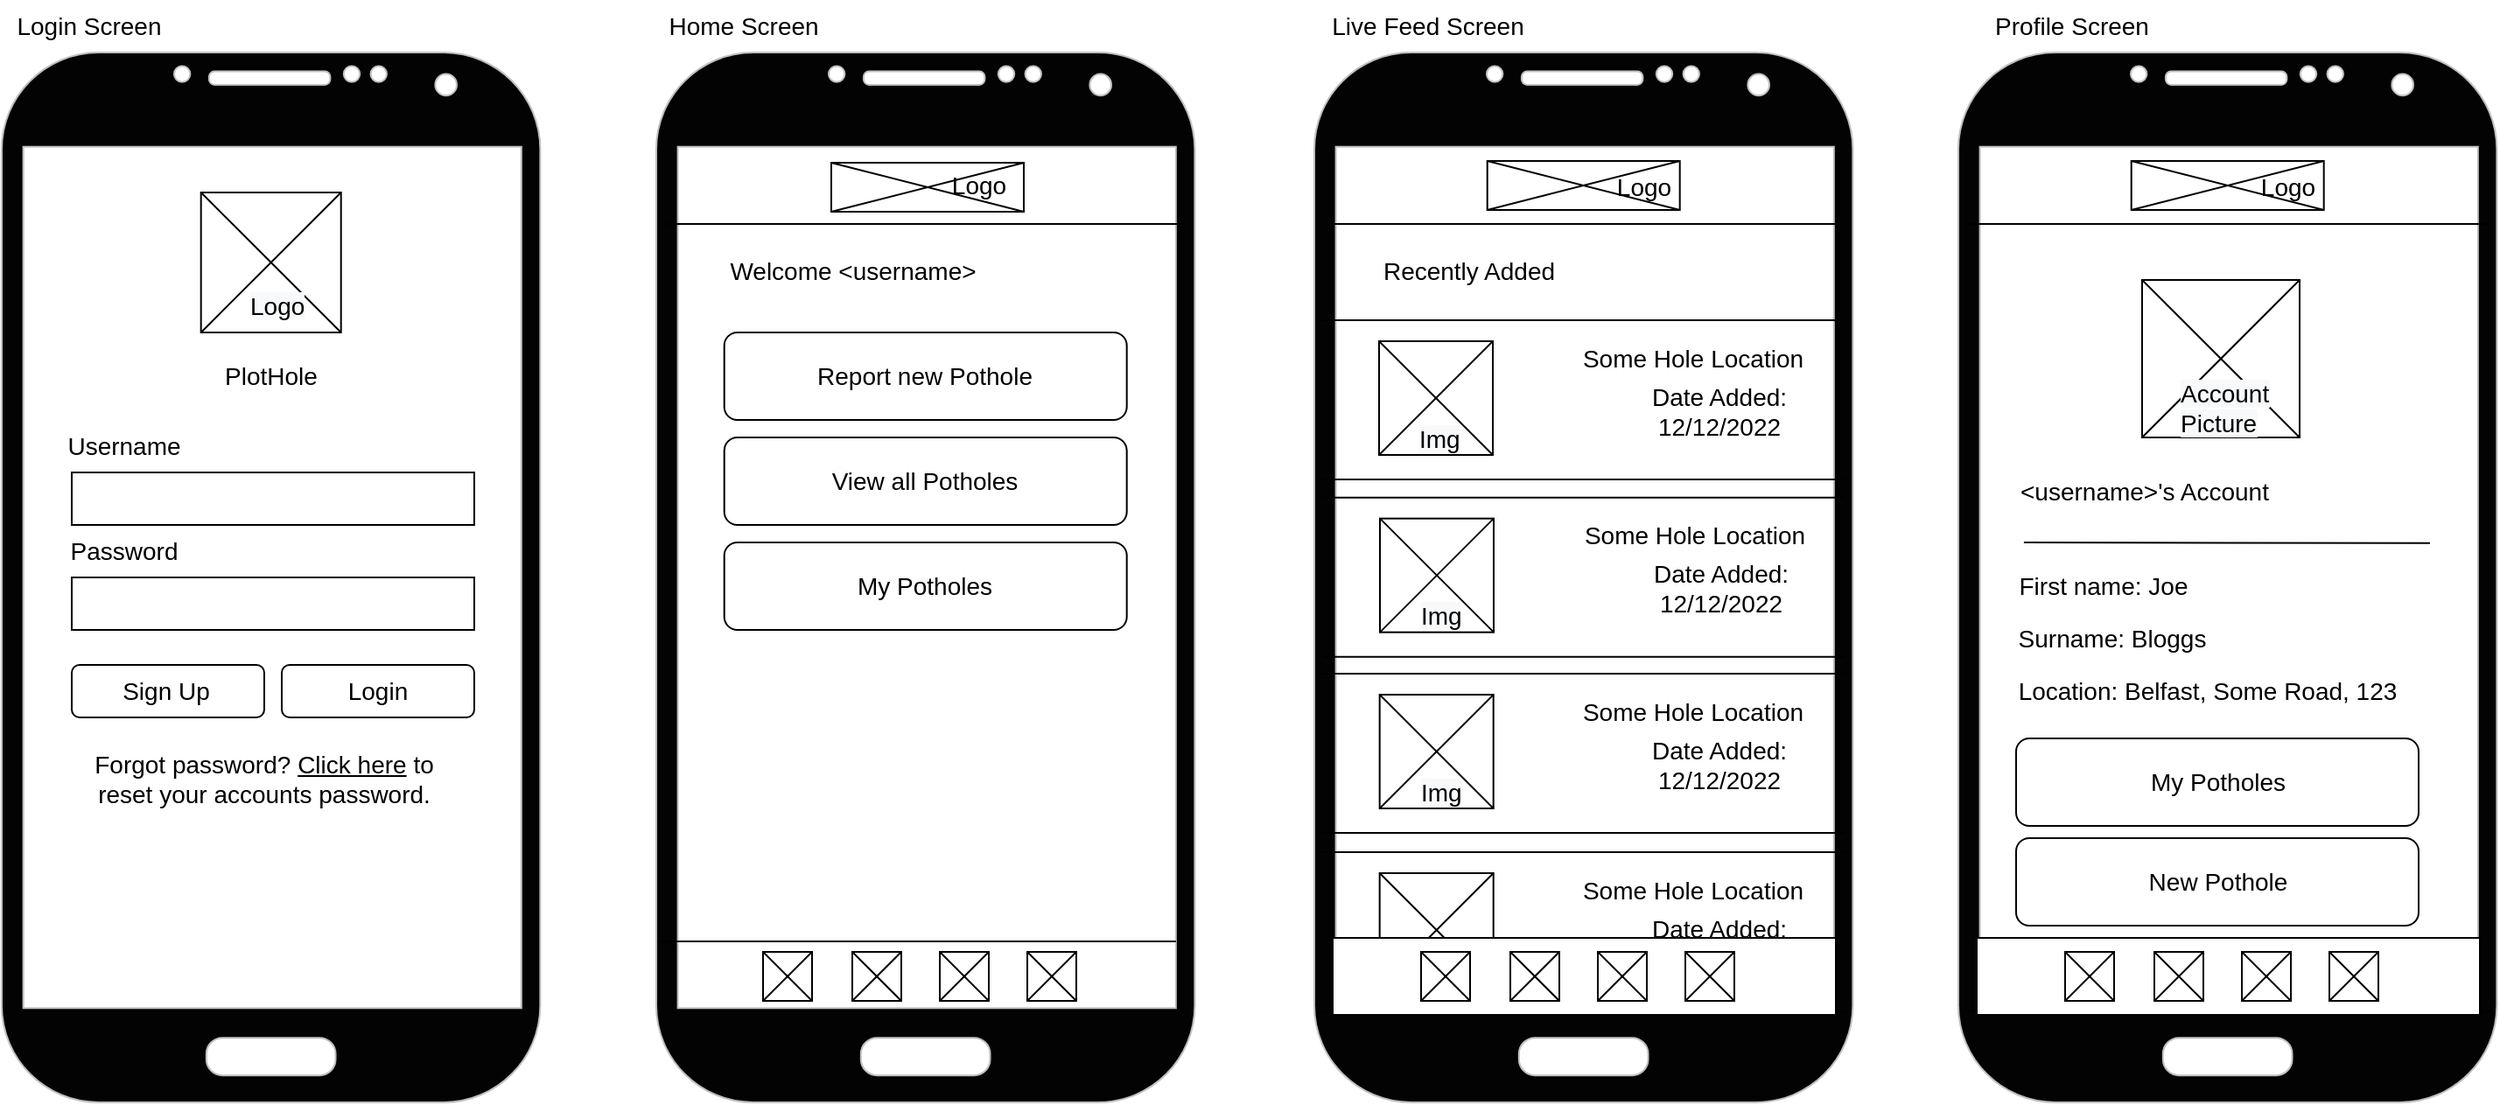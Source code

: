 <mxfile version="20.0.4" type="github">
  <diagram id="bjVdiDGDuuWrtINF5FNi" name="Page-1">
    <mxGraphModel dx="2852" dy="1538" grid="1" gridSize="10" guides="1" tooltips="1" connect="1" arrows="1" fold="1" page="1" pageScale="1" pageWidth="827" pageHeight="1169" math="0" shadow="0">
      <root>
        <mxCell id="0" />
        <mxCell id="1" parent="0" />
        <mxCell id="MJLlHMDSpS5lDLoSnXZj-175" value="" style="rounded=1;whiteSpace=wrap;html=1;fontSize=14;fillColor=#FFFFFF;shadow=0;" vertex="1" parent="1">
          <mxGeometry x="1191" y="432" width="230" height="50" as="geometry" />
        </mxCell>
        <mxCell id="MJLlHMDSpS5lDLoSnXZj-176" value="My Potholes" style="text;html=1;strokeColor=none;fillColor=none;align=center;verticalAlign=middle;whiteSpace=wrap;rounded=0;fontSize=14;shadow=0;" vertex="1" parent="1">
          <mxGeometry x="1232.5" y="442" width="147" height="30" as="geometry" />
        </mxCell>
        <mxCell id="MJLlHMDSpS5lDLoSnXZj-177" value="" style="rounded=1;whiteSpace=wrap;html=1;fontSize=14;fillColor=#FFFFFF;shadow=0;" vertex="1" parent="1">
          <mxGeometry x="1191" y="489" width="230" height="50" as="geometry" />
        </mxCell>
        <mxCell id="MJLlHMDSpS5lDLoSnXZj-178" value="New Pothole" style="text;html=1;strokeColor=none;fillColor=none;align=center;verticalAlign=middle;whiteSpace=wrap;rounded=0;fontSize=14;shadow=0;" vertex="1" parent="1">
          <mxGeometry x="1232.5" y="499" width="147" height="30" as="geometry" />
        </mxCell>
        <mxCell id="cyxGZDUB5pEwBZSpqyzi-4" value="" style="verticalLabelPosition=bottom;verticalAlign=top;html=1;shadow=0;dashed=0;strokeWidth=1;shape=mxgraph.android.phone2;strokeColor=#c0c0c0;flipV=0;fillColor=#030303;" parent="1" vertex="1">
          <mxGeometry x="40" y="40" width="307.69" height="600" as="geometry" />
        </mxCell>
        <mxCell id="cyxGZDUB5pEwBZSpqyzi-10" value="" style="group" parent="1" vertex="1" connectable="0">
          <mxGeometry x="153.85" y="120" width="86.15" height="80" as="geometry" />
        </mxCell>
        <mxCell id="cyxGZDUB5pEwBZSpqyzi-7" value="" style="rounded=0;whiteSpace=wrap;html=1;fillColor=#FFFFFF;" parent="cyxGZDUB5pEwBZSpqyzi-10" vertex="1">
          <mxGeometry x="8.527e-14" width="80" height="80" as="geometry" />
        </mxCell>
        <mxCell id="cyxGZDUB5pEwBZSpqyzi-8" value="" style="endArrow=none;html=1;rounded=0;exitX=0;exitY=1;exitDx=0;exitDy=0;" parent="cyxGZDUB5pEwBZSpqyzi-10" source="cyxGZDUB5pEwBZSpqyzi-7" edge="1">
          <mxGeometry width="50" height="50" relative="1" as="geometry">
            <mxPoint x="30.0" y="50" as="sourcePoint" />
            <mxPoint x="80.0" as="targetPoint" />
          </mxGeometry>
        </mxCell>
        <mxCell id="cyxGZDUB5pEwBZSpqyzi-9" value="" style="endArrow=none;html=1;rounded=0;exitX=1;exitY=1;exitDx=0;exitDy=0;" parent="cyxGZDUB5pEwBZSpqyzi-10" source="cyxGZDUB5pEwBZSpqyzi-7" edge="1">
          <mxGeometry width="50" height="50" relative="1" as="geometry">
            <mxPoint x="-80" y="80" as="sourcePoint" />
            <mxPoint as="targetPoint" />
          </mxGeometry>
        </mxCell>
        <mxCell id="MJLlHMDSpS5lDLoSnXZj-43" value="&lt;meta charset=&quot;utf-8&quot;&gt;&lt;span style=&quot;color: rgb(0, 0, 0); font-family: Helvetica; font-size: 14px; font-style: normal; font-variant-ligatures: normal; font-variant-caps: normal; font-weight: 400; letter-spacing: normal; orphans: 2; text-align: center; text-indent: 0px; text-transform: none; widows: 2; word-spacing: 0px; -webkit-text-stroke-width: 0px; background-color: rgb(248, 249, 250); text-decoration-thickness: initial; text-decoration-style: initial; text-decoration-color: initial; float: none; display: inline !important;&quot;&gt;Logo&lt;/span&gt;" style="text;whiteSpace=wrap;html=1;" vertex="1" parent="cyxGZDUB5pEwBZSpqyzi-10">
          <mxGeometry x="26.15" y="50" width="33.85" height="20" as="geometry" />
        </mxCell>
        <mxCell id="cyxGZDUB5pEwBZSpqyzi-15" value="PlotHole" style="text;html=1;strokeColor=none;fillColor=none;align=center;verticalAlign=middle;whiteSpace=wrap;rounded=0;fontSize=14;" parent="1" vertex="1">
          <mxGeometry x="163.85" y="210" width="60" height="30" as="geometry" />
        </mxCell>
        <mxCell id="cyxGZDUB5pEwBZSpqyzi-16" value="Username" style="text;html=1;strokeColor=none;fillColor=none;align=center;verticalAlign=middle;whiteSpace=wrap;rounded=0;fontSize=14;" parent="1" vertex="1">
          <mxGeometry x="80" y="250" width="60" height="30" as="geometry" />
        </mxCell>
        <mxCell id="cyxGZDUB5pEwBZSpqyzi-17" value="" style="rounded=0;whiteSpace=wrap;html=1;fontSize=14;fillColor=#FFFFFF;" parent="1" vertex="1">
          <mxGeometry x="80" y="280" width="230" height="30" as="geometry" />
        </mxCell>
        <mxCell id="cyxGZDUB5pEwBZSpqyzi-18" value="Password" style="text;html=1;strokeColor=none;fillColor=none;align=center;verticalAlign=middle;whiteSpace=wrap;rounded=0;fontSize=14;" parent="1" vertex="1">
          <mxGeometry x="80" y="310" width="60" height="30" as="geometry" />
        </mxCell>
        <mxCell id="cyxGZDUB5pEwBZSpqyzi-19" value="" style="rounded=0;whiteSpace=wrap;html=1;fontSize=14;fillColor=#FFFFFF;" parent="1" vertex="1">
          <mxGeometry x="80" y="340" width="230" height="30" as="geometry" />
        </mxCell>
        <mxCell id="cyxGZDUB5pEwBZSpqyzi-20" value="" style="rounded=1;whiteSpace=wrap;html=1;fontSize=14;fillColor=#FFFFFF;" parent="1" vertex="1">
          <mxGeometry x="80" y="390" width="110" height="30" as="geometry" />
        </mxCell>
        <mxCell id="cyxGZDUB5pEwBZSpqyzi-21" value="" style="rounded=1;whiteSpace=wrap;html=1;fontSize=14;fillColor=#FFFFFF;" parent="1" vertex="1">
          <mxGeometry x="200" y="390" width="110" height="30" as="geometry" />
        </mxCell>
        <mxCell id="cyxGZDUB5pEwBZSpqyzi-22" value="Sign Up" style="text;html=1;strokeColor=none;fillColor=none;align=center;verticalAlign=middle;whiteSpace=wrap;rounded=0;fontSize=14;" parent="1" vertex="1">
          <mxGeometry x="103.85" y="390" width="60" height="30" as="geometry" />
        </mxCell>
        <mxCell id="cyxGZDUB5pEwBZSpqyzi-23" value="Login" style="text;html=1;strokeColor=none;fillColor=none;align=center;verticalAlign=middle;whiteSpace=wrap;rounded=0;fontSize=14;" parent="1" vertex="1">
          <mxGeometry x="225" y="390" width="60" height="30" as="geometry" />
        </mxCell>
        <mxCell id="cyxGZDUB5pEwBZSpqyzi-24" value="Forgot password? &lt;u&gt;Click here&lt;/u&gt; to reset your accounts password." style="text;html=1;strokeColor=none;fillColor=none;align=center;verticalAlign=middle;whiteSpace=wrap;rounded=0;fontSize=14;" parent="1" vertex="1">
          <mxGeometry x="80" y="430" width="220" height="50" as="geometry" />
        </mxCell>
        <mxCell id="vHhuPsptqi6PCCdE8fra-1" value="" style="verticalLabelPosition=bottom;verticalAlign=top;html=1;shadow=0;dashed=0;strokeWidth=1;shape=mxgraph.android.phone2;strokeColor=#c0c0c0;flipV=0;fillColor=#030303;" parent="1" vertex="1">
          <mxGeometry x="414" y="40" width="307.69" height="600" as="geometry" />
        </mxCell>
        <mxCell id="vHhuPsptqi6PCCdE8fra-3" value="" style="endArrow=none;html=1;rounded=0;fontSize=14;" parent="1" edge="1">
          <mxGeometry width="50" height="50" relative="1" as="geometry">
            <mxPoint x="415" y="548" as="sourcePoint" />
            <mxPoint x="711" y="548" as="targetPoint" />
          </mxGeometry>
        </mxCell>
        <mxCell id="vHhuPsptqi6PCCdE8fra-8" value="" style="group" parent="1" vertex="1" connectable="0">
          <mxGeometry x="475" y="554" width="28" height="28" as="geometry" />
        </mxCell>
        <mxCell id="vHhuPsptqi6PCCdE8fra-9" value="" style="rounded=0;whiteSpace=wrap;html=1;fillColor=#FFFFFF;" parent="vHhuPsptqi6PCCdE8fra-8" vertex="1">
          <mxGeometry x="2.984e-14" width="28.0" height="28" as="geometry" />
        </mxCell>
        <mxCell id="vHhuPsptqi6PCCdE8fra-10" value="" style="endArrow=none;html=1;rounded=0;exitX=0;exitY=1;exitDx=0;exitDy=0;" parent="vHhuPsptqi6PCCdE8fra-8" source="vHhuPsptqi6PCCdE8fra-9" edge="1">
          <mxGeometry width="50" height="50" relative="1" as="geometry">
            <mxPoint x="10.5" y="17.5" as="sourcePoint" />
            <mxPoint x="28" as="targetPoint" />
          </mxGeometry>
        </mxCell>
        <mxCell id="vHhuPsptqi6PCCdE8fra-11" value="" style="endArrow=none;html=1;rounded=0;exitX=1;exitY=1;exitDx=0;exitDy=0;" parent="vHhuPsptqi6PCCdE8fra-8" source="vHhuPsptqi6PCCdE8fra-9" edge="1">
          <mxGeometry width="50" height="50" relative="1" as="geometry">
            <mxPoint x="-28.0" y="28" as="sourcePoint" />
            <mxPoint as="targetPoint" />
          </mxGeometry>
        </mxCell>
        <mxCell id="vHhuPsptqi6PCCdE8fra-12" value="" style="group" parent="1" vertex="1" connectable="0">
          <mxGeometry x="526" y="554" width="28" height="28" as="geometry" />
        </mxCell>
        <mxCell id="vHhuPsptqi6PCCdE8fra-13" value="" style="rounded=0;whiteSpace=wrap;html=1;fillColor=#FFFFFF;" parent="vHhuPsptqi6PCCdE8fra-12" vertex="1">
          <mxGeometry x="2.984e-14" width="28.0" height="28" as="geometry" />
        </mxCell>
        <mxCell id="vHhuPsptqi6PCCdE8fra-14" value="" style="endArrow=none;html=1;rounded=0;exitX=0;exitY=1;exitDx=0;exitDy=0;" parent="vHhuPsptqi6PCCdE8fra-12" source="vHhuPsptqi6PCCdE8fra-13" edge="1">
          <mxGeometry width="50" height="50" relative="1" as="geometry">
            <mxPoint x="10.5" y="17.5" as="sourcePoint" />
            <mxPoint x="28" as="targetPoint" />
          </mxGeometry>
        </mxCell>
        <mxCell id="vHhuPsptqi6PCCdE8fra-15" value="" style="endArrow=none;html=1;rounded=0;exitX=1;exitY=1;exitDx=0;exitDy=0;" parent="vHhuPsptqi6PCCdE8fra-12" source="vHhuPsptqi6PCCdE8fra-13" edge="1">
          <mxGeometry width="50" height="50" relative="1" as="geometry">
            <mxPoint x="-28.0" y="28" as="sourcePoint" />
            <mxPoint as="targetPoint" />
          </mxGeometry>
        </mxCell>
        <mxCell id="vHhuPsptqi6PCCdE8fra-16" value="" style="group" parent="1" vertex="1" connectable="0">
          <mxGeometry x="576" y="554" width="28" height="28" as="geometry" />
        </mxCell>
        <mxCell id="vHhuPsptqi6PCCdE8fra-17" value="" style="rounded=0;whiteSpace=wrap;html=1;fillColor=#FFFFFF;" parent="vHhuPsptqi6PCCdE8fra-16" vertex="1">
          <mxGeometry x="2.984e-14" width="28.0" height="28" as="geometry" />
        </mxCell>
        <mxCell id="vHhuPsptqi6PCCdE8fra-18" value="" style="endArrow=none;html=1;rounded=0;exitX=0;exitY=1;exitDx=0;exitDy=0;" parent="vHhuPsptqi6PCCdE8fra-16" source="vHhuPsptqi6PCCdE8fra-17" edge="1">
          <mxGeometry width="50" height="50" relative="1" as="geometry">
            <mxPoint x="10.5" y="17.5" as="sourcePoint" />
            <mxPoint x="28" as="targetPoint" />
          </mxGeometry>
        </mxCell>
        <mxCell id="vHhuPsptqi6PCCdE8fra-19" value="" style="endArrow=none;html=1;rounded=0;exitX=1;exitY=1;exitDx=0;exitDy=0;" parent="vHhuPsptqi6PCCdE8fra-16" source="vHhuPsptqi6PCCdE8fra-17" edge="1">
          <mxGeometry width="50" height="50" relative="1" as="geometry">
            <mxPoint x="-28.0" y="28" as="sourcePoint" />
            <mxPoint as="targetPoint" />
          </mxGeometry>
        </mxCell>
        <mxCell id="vHhuPsptqi6PCCdE8fra-20" value="" style="group" parent="1" vertex="1" connectable="0">
          <mxGeometry x="626" y="554" width="28" height="28" as="geometry" />
        </mxCell>
        <mxCell id="vHhuPsptqi6PCCdE8fra-21" value="" style="rounded=0;whiteSpace=wrap;html=1;fillColor=#FFFFFF;" parent="vHhuPsptqi6PCCdE8fra-20" vertex="1">
          <mxGeometry x="2.984e-14" width="28.0" height="28" as="geometry" />
        </mxCell>
        <mxCell id="vHhuPsptqi6PCCdE8fra-22" value="" style="endArrow=none;html=1;rounded=0;exitX=0;exitY=1;exitDx=0;exitDy=0;" parent="vHhuPsptqi6PCCdE8fra-20" source="vHhuPsptqi6PCCdE8fra-21" edge="1">
          <mxGeometry width="50" height="50" relative="1" as="geometry">
            <mxPoint x="10.5" y="17.5" as="sourcePoint" />
            <mxPoint x="28" as="targetPoint" />
          </mxGeometry>
        </mxCell>
        <mxCell id="vHhuPsptqi6PCCdE8fra-23" value="" style="endArrow=none;html=1;rounded=0;exitX=1;exitY=1;exitDx=0;exitDy=0;" parent="vHhuPsptqi6PCCdE8fra-20" source="vHhuPsptqi6PCCdE8fra-21" edge="1">
          <mxGeometry width="50" height="50" relative="1" as="geometry">
            <mxPoint x="-28.0" y="28" as="sourcePoint" />
            <mxPoint as="targetPoint" />
          </mxGeometry>
        </mxCell>
        <mxCell id="vHhuPsptqi6PCCdE8fra-24" value="" style="endArrow=none;html=1;rounded=0;fontSize=14;" parent="1" edge="1">
          <mxGeometry width="50" height="50" relative="1" as="geometry">
            <mxPoint x="420.0" y="138" as="sourcePoint" />
            <mxPoint x="716" y="138" as="targetPoint" />
          </mxGeometry>
        </mxCell>
        <mxCell id="vHhuPsptqi6PCCdE8fra-27" value="" style="group" parent="1" vertex="1" connectable="0">
          <mxGeometry x="514" y="103" width="124.3" height="28" as="geometry" />
        </mxCell>
        <mxCell id="vHhuPsptqi6PCCdE8fra-28" value="" style="rounded=0;whiteSpace=wrap;html=1;fillColor=#FFFFFF;" parent="vHhuPsptqi6PCCdE8fra-27" vertex="1">
          <mxGeometry x="1.172e-13" width="110.0" height="28" as="geometry" />
        </mxCell>
        <mxCell id="vHhuPsptqi6PCCdE8fra-29" value="" style="endArrow=none;html=1;rounded=0;exitX=0;exitY=1;exitDx=0;exitDy=0;" parent="vHhuPsptqi6PCCdE8fra-27" source="vHhuPsptqi6PCCdE8fra-28" edge="1">
          <mxGeometry width="50" height="50" relative="1" as="geometry">
            <mxPoint x="41.25" y="17.5" as="sourcePoint" />
            <mxPoint x="110" as="targetPoint" />
          </mxGeometry>
        </mxCell>
        <mxCell id="vHhuPsptqi6PCCdE8fra-30" value="" style="endArrow=none;html=1;rounded=0;exitX=1;exitY=1;exitDx=0;exitDy=0;" parent="vHhuPsptqi6PCCdE8fra-27" source="vHhuPsptqi6PCCdE8fra-28" edge="1">
          <mxGeometry width="50" height="50" relative="1" as="geometry">
            <mxPoint x="-110.0" y="28" as="sourcePoint" />
            <mxPoint as="targetPoint" />
          </mxGeometry>
        </mxCell>
        <mxCell id="MJLlHMDSpS5lDLoSnXZj-32" value="Logo" style="text;html=1;strokeColor=none;fillColor=none;align=center;verticalAlign=middle;whiteSpace=wrap;rounded=0;fontSize=14;" vertex="1" parent="vHhuPsptqi6PCCdE8fra-27">
          <mxGeometry x="56.0" y="-2" width="57.15" height="30" as="geometry" />
        </mxCell>
        <mxCell id="vHhuPsptqi6PCCdE8fra-33" value="Welcome &amp;lt;username&amp;gt;" style="text;html=1;strokeColor=none;fillColor=none;align=center;verticalAlign=middle;whiteSpace=wrap;rounded=0;fontSize=14;" parent="1" vertex="1">
          <mxGeometry x="452.85" y="150" width="147" height="30" as="geometry" />
        </mxCell>
        <mxCell id="vHhuPsptqi6PCCdE8fra-34" value="" style="rounded=1;whiteSpace=wrap;html=1;fontSize=14;fillColor=#FFFFFF;" parent="1" vertex="1">
          <mxGeometry x="452.85" y="200" width="230" height="50" as="geometry" />
        </mxCell>
        <mxCell id="vHhuPsptqi6PCCdE8fra-35" value="Report new Pothole" style="text;html=1;strokeColor=none;fillColor=none;align=center;verticalAlign=middle;whiteSpace=wrap;rounded=0;fontSize=14;" parent="1" vertex="1">
          <mxGeometry x="494.35" y="210" width="147" height="30" as="geometry" />
        </mxCell>
        <mxCell id="vHhuPsptqi6PCCdE8fra-36" value="" style="rounded=1;whiteSpace=wrap;html=1;fontSize=14;fillColor=#FFFFFF;" parent="1" vertex="1">
          <mxGeometry x="452.85" y="260" width="230" height="50" as="geometry" />
        </mxCell>
        <mxCell id="vHhuPsptqi6PCCdE8fra-37" value="View all Potholes" style="text;html=1;strokeColor=none;fillColor=none;align=center;verticalAlign=middle;whiteSpace=wrap;rounded=0;fontSize=14;" parent="1" vertex="1">
          <mxGeometry x="494.35" y="270" width="147" height="30" as="geometry" />
        </mxCell>
        <mxCell id="vHhuPsptqi6PCCdE8fra-38" value="" style="rounded=1;whiteSpace=wrap;html=1;fontSize=14;fillColor=#FFFFFF;" parent="1" vertex="1">
          <mxGeometry x="452.85" y="320" width="230" height="50" as="geometry" />
        </mxCell>
        <mxCell id="vHhuPsptqi6PCCdE8fra-39" value="My Potholes" style="text;html=1;strokeColor=none;fillColor=none;align=center;verticalAlign=middle;whiteSpace=wrap;rounded=0;fontSize=14;" parent="1" vertex="1">
          <mxGeometry x="494.35" y="330" width="147" height="30" as="geometry" />
        </mxCell>
        <mxCell id="vHhuPsptqi6PCCdE8fra-42" value="Login Screen" style="text;html=1;strokeColor=none;fillColor=none;align=center;verticalAlign=middle;whiteSpace=wrap;rounded=0;fontSize=14;" parent="1" vertex="1">
          <mxGeometry x="40" y="10" width="100" height="30" as="geometry" />
        </mxCell>
        <mxCell id="vHhuPsptqi6PCCdE8fra-43" value="Home Screen" style="text;html=1;strokeColor=none;fillColor=none;align=center;verticalAlign=middle;whiteSpace=wrap;rounded=0;fontSize=14;" parent="1" vertex="1">
          <mxGeometry x="414" y="10" width="100" height="30" as="geometry" />
        </mxCell>
        <mxCell id="MJLlHMDSpS5lDLoSnXZj-1" value="" style="verticalLabelPosition=bottom;verticalAlign=top;html=1;shadow=0;dashed=0;strokeWidth=1;shape=mxgraph.android.phone2;strokeColor=#c0c0c0;flipV=0;fillColor=#030303;" vertex="1" parent="1">
          <mxGeometry x="790" y="40" width="307.69" height="600" as="geometry" />
        </mxCell>
        <mxCell id="MJLlHMDSpS5lDLoSnXZj-19" value="" style="endArrow=none;html=1;rounded=0;fontSize=14;" edge="1" parent="1">
          <mxGeometry width="50" height="50" relative="1" as="geometry">
            <mxPoint x="796.0" y="138" as="sourcePoint" />
            <mxPoint x="1092" y="138" as="targetPoint" />
          </mxGeometry>
        </mxCell>
        <mxCell id="MJLlHMDSpS5lDLoSnXZj-20" value="" style="group" vertex="1" connectable="0" parent="1">
          <mxGeometry x="888.85" y="102" width="118.3" height="30" as="geometry" />
        </mxCell>
        <mxCell id="MJLlHMDSpS5lDLoSnXZj-21" value="" style="rounded=0;whiteSpace=wrap;html=1;fillColor=#FFFFFF;" vertex="1" parent="MJLlHMDSpS5lDLoSnXZj-20">
          <mxGeometry x="1.172e-13" width="110.0" height="28" as="geometry" />
        </mxCell>
        <mxCell id="MJLlHMDSpS5lDLoSnXZj-22" value="" style="endArrow=none;html=1;rounded=0;exitX=0;exitY=1;exitDx=0;exitDy=0;" edge="1" parent="MJLlHMDSpS5lDLoSnXZj-20" source="MJLlHMDSpS5lDLoSnXZj-21">
          <mxGeometry width="50" height="50" relative="1" as="geometry">
            <mxPoint x="41.25" y="17.5" as="sourcePoint" />
            <mxPoint x="110" as="targetPoint" />
          </mxGeometry>
        </mxCell>
        <mxCell id="MJLlHMDSpS5lDLoSnXZj-23" value="" style="endArrow=none;html=1;rounded=0;exitX=1;exitY=1;exitDx=0;exitDy=0;" edge="1" parent="MJLlHMDSpS5lDLoSnXZj-20" source="MJLlHMDSpS5lDLoSnXZj-21">
          <mxGeometry width="50" height="50" relative="1" as="geometry">
            <mxPoint x="-110.0" y="28" as="sourcePoint" />
            <mxPoint as="targetPoint" />
          </mxGeometry>
        </mxCell>
        <mxCell id="MJLlHMDSpS5lDLoSnXZj-33" value="Logo" style="text;html=1;strokeColor=none;fillColor=none;align=center;verticalAlign=middle;whiteSpace=wrap;rounded=0;fontSize=14;" vertex="1" parent="MJLlHMDSpS5lDLoSnXZj-20">
          <mxGeometry x="61.15" width="57.15" height="30" as="geometry" />
        </mxCell>
        <mxCell id="MJLlHMDSpS5lDLoSnXZj-31" value="Live Feed Screen" style="text;html=1;strokeColor=none;fillColor=none;align=center;verticalAlign=middle;whiteSpace=wrap;rounded=0;fontSize=14;" vertex="1" parent="1">
          <mxGeometry x="790" y="10" width="130" height="30" as="geometry" />
        </mxCell>
        <mxCell id="MJLlHMDSpS5lDLoSnXZj-34" value="Recently Added" style="text;html=1;strokeColor=none;fillColor=none;align=center;verticalAlign=middle;whiteSpace=wrap;rounded=0;fontSize=14;" vertex="1" parent="1">
          <mxGeometry x="827" y="150" width="103" height="30" as="geometry" />
        </mxCell>
        <mxCell id="MJLlHMDSpS5lDLoSnXZj-35" value="" style="endArrow=none;html=1;rounded=0;" edge="1" parent="1">
          <mxGeometry width="50" height="50" relative="1" as="geometry">
            <mxPoint x="794" y="193" as="sourcePoint" />
            <mxPoint x="1093" y="193" as="targetPoint" />
          </mxGeometry>
        </mxCell>
        <mxCell id="MJLlHMDSpS5lDLoSnXZj-36" value="Some Hole Location" style="text;html=1;strokeColor=none;fillColor=none;align=center;verticalAlign=middle;whiteSpace=wrap;rounded=0;fontSize=14;" vertex="1" parent="1">
          <mxGeometry x="940" y="200" width="133" height="30" as="geometry" />
        </mxCell>
        <mxCell id="MJLlHMDSpS5lDLoSnXZj-37" value="Date Added: 12/12/2022" style="text;html=1;strokeColor=none;fillColor=none;align=center;verticalAlign=middle;whiteSpace=wrap;rounded=0;fontSize=14;" vertex="1" parent="1">
          <mxGeometry x="970" y="230" width="103" height="30" as="geometry" />
        </mxCell>
        <mxCell id="MJLlHMDSpS5lDLoSnXZj-44" value="" style="group" vertex="1" connectable="0" parent="1">
          <mxGeometry x="827" y="205" width="70" height="65" as="geometry" />
        </mxCell>
        <mxCell id="MJLlHMDSpS5lDLoSnXZj-45" value="" style="rounded=0;whiteSpace=wrap;html=1;fillColor=#FFFFFF;" vertex="1" parent="MJLlHMDSpS5lDLoSnXZj-44">
          <mxGeometry x="6.928e-14" width="65.003" height="65" as="geometry" />
        </mxCell>
        <mxCell id="MJLlHMDSpS5lDLoSnXZj-46" value="" style="endArrow=none;html=1;rounded=0;exitX=0;exitY=1;exitDx=0;exitDy=0;" edge="1" parent="MJLlHMDSpS5lDLoSnXZj-44" source="MJLlHMDSpS5lDLoSnXZj-45">
          <mxGeometry width="50" height="50" relative="1" as="geometry">
            <mxPoint x="24.376" y="40.625" as="sourcePoint" />
            <mxPoint x="65.003" as="targetPoint" />
          </mxGeometry>
        </mxCell>
        <mxCell id="MJLlHMDSpS5lDLoSnXZj-47" value="" style="endArrow=none;html=1;rounded=0;exitX=1;exitY=1;exitDx=0;exitDy=0;" edge="1" parent="MJLlHMDSpS5lDLoSnXZj-44" source="MJLlHMDSpS5lDLoSnXZj-45">
          <mxGeometry width="50" height="50" relative="1" as="geometry">
            <mxPoint x="-65.003" y="65" as="sourcePoint" />
            <mxPoint as="targetPoint" />
          </mxGeometry>
        </mxCell>
        <mxCell id="MJLlHMDSpS5lDLoSnXZj-48" value="&lt;span style=&quot;color: rgb(0, 0, 0); font-family: Helvetica; font-size: 14px; font-style: normal; font-variant-ligatures: normal; font-variant-caps: normal; font-weight: 400; letter-spacing: normal; orphans: 2; text-align: center; text-indent: 0px; text-transform: none; widows: 2; word-spacing: 0px; -webkit-text-stroke-width: 0px; background-color: rgb(248, 249, 250); text-decoration-thickness: initial; text-decoration-style: initial; text-decoration-color: initial; float: none; display: inline !important;&quot;&gt;Img&lt;/span&gt;" style="text;whiteSpace=wrap;html=1;" vertex="1" parent="MJLlHMDSpS5lDLoSnXZj-44">
          <mxGeometry x="21.248" y="40.625" width="27.504" height="16.25" as="geometry" />
        </mxCell>
        <mxCell id="MJLlHMDSpS5lDLoSnXZj-49" value="" style="endArrow=none;html=1;rounded=0;" edge="1" parent="1">
          <mxGeometry width="50" height="50" relative="1" as="geometry">
            <mxPoint x="794" y="284" as="sourcePoint" />
            <mxPoint x="1093" y="284" as="targetPoint" />
          </mxGeometry>
        </mxCell>
        <mxCell id="MJLlHMDSpS5lDLoSnXZj-59" value="" style="endArrow=none;html=1;rounded=0;" edge="1" parent="1">
          <mxGeometry width="50" height="50" relative="1" as="geometry">
            <mxPoint x="794.5" y="294.33" as="sourcePoint" />
            <mxPoint x="1093.5" y="294.33" as="targetPoint" />
          </mxGeometry>
        </mxCell>
        <mxCell id="MJLlHMDSpS5lDLoSnXZj-60" value="Some Hole Location" style="text;html=1;strokeColor=none;fillColor=none;align=center;verticalAlign=middle;whiteSpace=wrap;rounded=0;fontSize=14;" vertex="1" parent="1">
          <mxGeometry x="940.5" y="301.33" width="133" height="30" as="geometry" />
        </mxCell>
        <mxCell id="MJLlHMDSpS5lDLoSnXZj-61" value="Date Added: 12/12/2022" style="text;html=1;strokeColor=none;fillColor=none;align=center;verticalAlign=middle;whiteSpace=wrap;rounded=0;fontSize=14;" vertex="1" parent="1">
          <mxGeometry x="970.5" y="331.33" width="103" height="30" as="geometry" />
        </mxCell>
        <mxCell id="MJLlHMDSpS5lDLoSnXZj-62" value="" style="group" vertex="1" connectable="0" parent="1">
          <mxGeometry x="827.5" y="306.33" width="70" height="65" as="geometry" />
        </mxCell>
        <mxCell id="MJLlHMDSpS5lDLoSnXZj-63" value="" style="rounded=0;whiteSpace=wrap;html=1;fillColor=#FFFFFF;" vertex="1" parent="MJLlHMDSpS5lDLoSnXZj-62">
          <mxGeometry x="6.928e-14" width="65.003" height="65" as="geometry" />
        </mxCell>
        <mxCell id="MJLlHMDSpS5lDLoSnXZj-64" value="" style="endArrow=none;html=1;rounded=0;exitX=0;exitY=1;exitDx=0;exitDy=0;" edge="1" parent="MJLlHMDSpS5lDLoSnXZj-62" source="MJLlHMDSpS5lDLoSnXZj-63">
          <mxGeometry width="50" height="50" relative="1" as="geometry">
            <mxPoint x="24.376" y="40.625" as="sourcePoint" />
            <mxPoint x="65.003" as="targetPoint" />
          </mxGeometry>
        </mxCell>
        <mxCell id="MJLlHMDSpS5lDLoSnXZj-65" value="" style="endArrow=none;html=1;rounded=0;exitX=1;exitY=1;exitDx=0;exitDy=0;" edge="1" parent="MJLlHMDSpS5lDLoSnXZj-62" source="MJLlHMDSpS5lDLoSnXZj-63">
          <mxGeometry width="50" height="50" relative="1" as="geometry">
            <mxPoint x="-65.003" y="65" as="sourcePoint" />
            <mxPoint as="targetPoint" />
          </mxGeometry>
        </mxCell>
        <mxCell id="MJLlHMDSpS5lDLoSnXZj-66" value="&lt;span style=&quot;color: rgb(0, 0, 0); font-family: Helvetica; font-size: 14px; font-style: normal; font-variant-ligatures: normal; font-variant-caps: normal; font-weight: 400; letter-spacing: normal; orphans: 2; text-align: center; text-indent: 0px; text-transform: none; widows: 2; word-spacing: 0px; -webkit-text-stroke-width: 0px; background-color: rgb(248, 249, 250); text-decoration-thickness: initial; text-decoration-style: initial; text-decoration-color: initial; float: none; display: inline !important;&quot;&gt;Img&lt;/span&gt;" style="text;whiteSpace=wrap;html=1;" vertex="1" parent="MJLlHMDSpS5lDLoSnXZj-62">
          <mxGeometry x="21.248" y="40.625" width="27.504" height="16.25" as="geometry" />
        </mxCell>
        <mxCell id="MJLlHMDSpS5lDLoSnXZj-67" value="" style="endArrow=none;html=1;rounded=0;" edge="1" parent="1">
          <mxGeometry width="50" height="50" relative="1" as="geometry">
            <mxPoint x="794.5" y="385.33" as="sourcePoint" />
            <mxPoint x="1093.5" y="385.33" as="targetPoint" />
          </mxGeometry>
        </mxCell>
        <mxCell id="MJLlHMDSpS5lDLoSnXZj-68" value="" style="endArrow=none;html=1;rounded=0;" edge="1" parent="1">
          <mxGeometry width="50" height="50" relative="1" as="geometry">
            <mxPoint x="794.34" y="395.0" as="sourcePoint" />
            <mxPoint x="1093.34" y="395.0" as="targetPoint" />
          </mxGeometry>
        </mxCell>
        <mxCell id="MJLlHMDSpS5lDLoSnXZj-69" value="Some Hole Location" style="text;html=1;strokeColor=none;fillColor=none;align=center;verticalAlign=middle;whiteSpace=wrap;rounded=0;fontSize=14;" vertex="1" parent="1">
          <mxGeometry x="940.34" y="402" width="133" height="30" as="geometry" />
        </mxCell>
        <mxCell id="MJLlHMDSpS5lDLoSnXZj-70" value="Date Added: 12/12/2022" style="text;html=1;strokeColor=none;fillColor=none;align=center;verticalAlign=middle;whiteSpace=wrap;rounded=0;fontSize=14;" vertex="1" parent="1">
          <mxGeometry x="970.34" y="432" width="103" height="30" as="geometry" />
        </mxCell>
        <mxCell id="MJLlHMDSpS5lDLoSnXZj-71" value="" style="group" vertex="1" connectable="0" parent="1">
          <mxGeometry x="827.34" y="407" width="70" height="65" as="geometry" />
        </mxCell>
        <mxCell id="MJLlHMDSpS5lDLoSnXZj-72" value="" style="rounded=0;whiteSpace=wrap;html=1;fillColor=#FFFFFF;" vertex="1" parent="MJLlHMDSpS5lDLoSnXZj-71">
          <mxGeometry x="6.928e-14" width="65.003" height="65" as="geometry" />
        </mxCell>
        <mxCell id="MJLlHMDSpS5lDLoSnXZj-73" value="" style="endArrow=none;html=1;rounded=0;exitX=0;exitY=1;exitDx=0;exitDy=0;" edge="1" parent="MJLlHMDSpS5lDLoSnXZj-71" source="MJLlHMDSpS5lDLoSnXZj-72">
          <mxGeometry width="50" height="50" relative="1" as="geometry">
            <mxPoint x="24.376" y="40.625" as="sourcePoint" />
            <mxPoint x="65.003" as="targetPoint" />
          </mxGeometry>
        </mxCell>
        <mxCell id="MJLlHMDSpS5lDLoSnXZj-74" value="" style="endArrow=none;html=1;rounded=0;exitX=1;exitY=1;exitDx=0;exitDy=0;" edge="1" parent="MJLlHMDSpS5lDLoSnXZj-71" source="MJLlHMDSpS5lDLoSnXZj-72">
          <mxGeometry width="50" height="50" relative="1" as="geometry">
            <mxPoint x="-65.003" y="65" as="sourcePoint" />
            <mxPoint as="targetPoint" />
          </mxGeometry>
        </mxCell>
        <mxCell id="MJLlHMDSpS5lDLoSnXZj-75" value="&lt;span style=&quot;color: rgb(0, 0, 0); font-family: Helvetica; font-size: 14px; font-style: normal; font-variant-ligatures: normal; font-variant-caps: normal; font-weight: 400; letter-spacing: normal; orphans: 2; text-align: center; text-indent: 0px; text-transform: none; widows: 2; word-spacing: 0px; -webkit-text-stroke-width: 0px; background-color: rgb(248, 249, 250); text-decoration-thickness: initial; text-decoration-style: initial; text-decoration-color: initial; float: none; display: inline !important;&quot;&gt;Img&lt;/span&gt;" style="text;whiteSpace=wrap;html=1;" vertex="1" parent="MJLlHMDSpS5lDLoSnXZj-71">
          <mxGeometry x="21.248" y="40.625" width="27.504" height="16.25" as="geometry" />
        </mxCell>
        <mxCell id="MJLlHMDSpS5lDLoSnXZj-76" value="" style="endArrow=none;html=1;rounded=0;" edge="1" parent="1">
          <mxGeometry width="50" height="50" relative="1" as="geometry">
            <mxPoint x="794.34" y="486.0" as="sourcePoint" />
            <mxPoint x="1093.34" y="486.0" as="targetPoint" />
          </mxGeometry>
        </mxCell>
        <mxCell id="MJLlHMDSpS5lDLoSnXZj-77" value="" style="endArrow=none;html=1;rounded=0;" edge="1" parent="1">
          <mxGeometry width="50" height="50" relative="1" as="geometry">
            <mxPoint x="794.34" y="497" as="sourcePoint" />
            <mxPoint x="1093.34" y="497" as="targetPoint" />
          </mxGeometry>
        </mxCell>
        <mxCell id="MJLlHMDSpS5lDLoSnXZj-78" value="Some Hole Location" style="text;html=1;strokeColor=none;fillColor=none;align=center;verticalAlign=middle;whiteSpace=wrap;rounded=0;fontSize=14;" vertex="1" parent="1">
          <mxGeometry x="940.34" y="504" width="133" height="30" as="geometry" />
        </mxCell>
        <mxCell id="MJLlHMDSpS5lDLoSnXZj-79" value="Date Added: 12/12/2022" style="text;html=1;strokeColor=none;fillColor=none;align=center;verticalAlign=middle;whiteSpace=wrap;rounded=0;fontSize=14;" vertex="1" parent="1">
          <mxGeometry x="970.34" y="534" width="103" height="30" as="geometry" />
        </mxCell>
        <mxCell id="MJLlHMDSpS5lDLoSnXZj-80" value="" style="group" vertex="1" connectable="0" parent="1">
          <mxGeometry x="827.34" y="509" width="70" height="65" as="geometry" />
        </mxCell>
        <mxCell id="MJLlHMDSpS5lDLoSnXZj-81" value="" style="rounded=0;whiteSpace=wrap;html=1;fillColor=#FFFFFF;" vertex="1" parent="MJLlHMDSpS5lDLoSnXZj-80">
          <mxGeometry x="6.928e-14" width="65.003" height="65" as="geometry" />
        </mxCell>
        <mxCell id="MJLlHMDSpS5lDLoSnXZj-82" value="" style="endArrow=none;html=1;rounded=0;exitX=0;exitY=1;exitDx=0;exitDy=0;" edge="1" parent="MJLlHMDSpS5lDLoSnXZj-80" source="MJLlHMDSpS5lDLoSnXZj-81">
          <mxGeometry width="50" height="50" relative="1" as="geometry">
            <mxPoint x="24.376" y="40.625" as="sourcePoint" />
            <mxPoint x="65.003" as="targetPoint" />
          </mxGeometry>
        </mxCell>
        <mxCell id="MJLlHMDSpS5lDLoSnXZj-83" value="" style="endArrow=none;html=1;rounded=0;exitX=1;exitY=1;exitDx=0;exitDy=0;" edge="1" parent="MJLlHMDSpS5lDLoSnXZj-80" source="MJLlHMDSpS5lDLoSnXZj-81">
          <mxGeometry width="50" height="50" relative="1" as="geometry">
            <mxPoint x="-65.003" y="65" as="sourcePoint" />
            <mxPoint as="targetPoint" />
          </mxGeometry>
        </mxCell>
        <mxCell id="MJLlHMDSpS5lDLoSnXZj-84" value="&lt;span style=&quot;color: rgb(0, 0, 0); font-family: Helvetica; font-size: 14px; font-style: normal; font-variant-ligatures: normal; font-variant-caps: normal; font-weight: 400; letter-spacing: normal; orphans: 2; text-align: center; text-indent: 0px; text-transform: none; widows: 2; word-spacing: 0px; -webkit-text-stroke-width: 0px; background-color: rgb(248, 249, 250); text-decoration-thickness: initial; text-decoration-style: initial; text-decoration-color: initial; float: none; display: inline !important;&quot;&gt;Img&lt;/span&gt;" style="text;whiteSpace=wrap;html=1;" vertex="1" parent="MJLlHMDSpS5lDLoSnXZj-80">
          <mxGeometry x="21.248" y="40.625" width="27.504" height="16.25" as="geometry" />
        </mxCell>
        <mxCell id="MJLlHMDSpS5lDLoSnXZj-85" value="" style="endArrow=none;html=1;rounded=0;" edge="1" parent="1">
          <mxGeometry width="50" height="50" relative="1" as="geometry">
            <mxPoint x="794.34" y="588" as="sourcePoint" />
            <mxPoint x="1093.34" y="588" as="targetPoint" />
          </mxGeometry>
        </mxCell>
        <mxCell id="MJLlHMDSpS5lDLoSnXZj-86" value="" style="rounded=0;whiteSpace=wrap;html=1;" vertex="1" parent="1">
          <mxGeometry x="800.5" y="546" width="287.5" height="44" as="geometry" />
        </mxCell>
        <mxCell id="MJLlHMDSpS5lDLoSnXZj-87" value="" style="group" vertex="1" connectable="0" parent="1">
          <mxGeometry x="851" y="554" width="28" height="28" as="geometry" />
        </mxCell>
        <mxCell id="MJLlHMDSpS5lDLoSnXZj-88" value="" style="rounded=0;whiteSpace=wrap;html=1;fillColor=#FFFFFF;" vertex="1" parent="MJLlHMDSpS5lDLoSnXZj-87">
          <mxGeometry x="2.984e-14" width="28.0" height="28" as="geometry" />
        </mxCell>
        <mxCell id="MJLlHMDSpS5lDLoSnXZj-89" value="" style="endArrow=none;html=1;rounded=0;exitX=0;exitY=1;exitDx=0;exitDy=0;" edge="1" parent="MJLlHMDSpS5lDLoSnXZj-87" source="MJLlHMDSpS5lDLoSnXZj-88">
          <mxGeometry width="50" height="50" relative="1" as="geometry">
            <mxPoint x="10.5" y="17.5" as="sourcePoint" />
            <mxPoint x="28" as="targetPoint" />
          </mxGeometry>
        </mxCell>
        <mxCell id="MJLlHMDSpS5lDLoSnXZj-90" value="" style="endArrow=none;html=1;rounded=0;exitX=1;exitY=1;exitDx=0;exitDy=0;" edge="1" parent="MJLlHMDSpS5lDLoSnXZj-87" source="MJLlHMDSpS5lDLoSnXZj-88">
          <mxGeometry width="50" height="50" relative="1" as="geometry">
            <mxPoint x="-28.0" y="28" as="sourcePoint" />
            <mxPoint as="targetPoint" />
          </mxGeometry>
        </mxCell>
        <mxCell id="MJLlHMDSpS5lDLoSnXZj-91" value="" style="group" vertex="1" connectable="0" parent="1">
          <mxGeometry x="902" y="554" width="28" height="28" as="geometry" />
        </mxCell>
        <mxCell id="MJLlHMDSpS5lDLoSnXZj-92" value="" style="rounded=0;whiteSpace=wrap;html=1;fillColor=#FFFFFF;" vertex="1" parent="MJLlHMDSpS5lDLoSnXZj-91">
          <mxGeometry x="2.984e-14" width="28.0" height="28" as="geometry" />
        </mxCell>
        <mxCell id="MJLlHMDSpS5lDLoSnXZj-93" value="" style="endArrow=none;html=1;rounded=0;exitX=0;exitY=1;exitDx=0;exitDy=0;" edge="1" parent="MJLlHMDSpS5lDLoSnXZj-91" source="MJLlHMDSpS5lDLoSnXZj-92">
          <mxGeometry width="50" height="50" relative="1" as="geometry">
            <mxPoint x="10.5" y="17.5" as="sourcePoint" />
            <mxPoint x="28" as="targetPoint" />
          </mxGeometry>
        </mxCell>
        <mxCell id="MJLlHMDSpS5lDLoSnXZj-94" value="" style="endArrow=none;html=1;rounded=0;exitX=1;exitY=1;exitDx=0;exitDy=0;" edge="1" parent="MJLlHMDSpS5lDLoSnXZj-91" source="MJLlHMDSpS5lDLoSnXZj-92">
          <mxGeometry width="50" height="50" relative="1" as="geometry">
            <mxPoint x="-28.0" y="28" as="sourcePoint" />
            <mxPoint as="targetPoint" />
          </mxGeometry>
        </mxCell>
        <mxCell id="MJLlHMDSpS5lDLoSnXZj-95" value="" style="group" vertex="1" connectable="0" parent="1">
          <mxGeometry x="952" y="554" width="28" height="28" as="geometry" />
        </mxCell>
        <mxCell id="MJLlHMDSpS5lDLoSnXZj-96" value="" style="rounded=0;whiteSpace=wrap;html=1;fillColor=#FFFFFF;" vertex="1" parent="MJLlHMDSpS5lDLoSnXZj-95">
          <mxGeometry x="2.984e-14" width="28.0" height="28" as="geometry" />
        </mxCell>
        <mxCell id="MJLlHMDSpS5lDLoSnXZj-97" value="" style="endArrow=none;html=1;rounded=0;exitX=0;exitY=1;exitDx=0;exitDy=0;" edge="1" parent="MJLlHMDSpS5lDLoSnXZj-95" source="MJLlHMDSpS5lDLoSnXZj-96">
          <mxGeometry width="50" height="50" relative="1" as="geometry">
            <mxPoint x="10.5" y="17.5" as="sourcePoint" />
            <mxPoint x="28" as="targetPoint" />
          </mxGeometry>
        </mxCell>
        <mxCell id="MJLlHMDSpS5lDLoSnXZj-98" value="" style="endArrow=none;html=1;rounded=0;exitX=1;exitY=1;exitDx=0;exitDy=0;" edge="1" parent="MJLlHMDSpS5lDLoSnXZj-95" source="MJLlHMDSpS5lDLoSnXZj-96">
          <mxGeometry width="50" height="50" relative="1" as="geometry">
            <mxPoint x="-28.0" y="28" as="sourcePoint" />
            <mxPoint as="targetPoint" />
          </mxGeometry>
        </mxCell>
        <mxCell id="MJLlHMDSpS5lDLoSnXZj-99" value="" style="group" vertex="1" connectable="0" parent="1">
          <mxGeometry x="1002" y="554" width="28" height="28" as="geometry" />
        </mxCell>
        <mxCell id="MJLlHMDSpS5lDLoSnXZj-100" value="" style="rounded=0;whiteSpace=wrap;html=1;fillColor=#FFFFFF;" vertex="1" parent="MJLlHMDSpS5lDLoSnXZj-99">
          <mxGeometry x="2.984e-14" width="28.0" height="28" as="geometry" />
        </mxCell>
        <mxCell id="MJLlHMDSpS5lDLoSnXZj-101" value="" style="endArrow=none;html=1;rounded=0;exitX=0;exitY=1;exitDx=0;exitDy=0;" edge="1" parent="MJLlHMDSpS5lDLoSnXZj-99" source="MJLlHMDSpS5lDLoSnXZj-100">
          <mxGeometry width="50" height="50" relative="1" as="geometry">
            <mxPoint x="10.5" y="17.5" as="sourcePoint" />
            <mxPoint x="28" as="targetPoint" />
          </mxGeometry>
        </mxCell>
        <mxCell id="MJLlHMDSpS5lDLoSnXZj-102" value="" style="endArrow=none;html=1;rounded=0;exitX=1;exitY=1;exitDx=0;exitDy=0;" edge="1" parent="MJLlHMDSpS5lDLoSnXZj-99" source="MJLlHMDSpS5lDLoSnXZj-100">
          <mxGeometry width="50" height="50" relative="1" as="geometry">
            <mxPoint x="-28.0" y="28" as="sourcePoint" />
            <mxPoint as="targetPoint" />
          </mxGeometry>
        </mxCell>
        <mxCell id="MJLlHMDSpS5lDLoSnXZj-104" value="" style="verticalLabelPosition=bottom;verticalAlign=top;html=1;shadow=0;dashed=0;strokeWidth=1;shape=mxgraph.android.phone2;strokeColor=#c0c0c0;flipV=0;fillColor=#030303;" vertex="1" parent="1">
          <mxGeometry x="1158" y="40" width="307.69" height="600" as="geometry" />
        </mxCell>
        <mxCell id="MJLlHMDSpS5lDLoSnXZj-105" value="" style="endArrow=none;html=1;rounded=0;fontSize=14;" edge="1" parent="1">
          <mxGeometry width="50" height="50" relative="1" as="geometry">
            <mxPoint x="1164" y="138.0" as="sourcePoint" />
            <mxPoint x="1460" y="138.0" as="targetPoint" />
          </mxGeometry>
        </mxCell>
        <mxCell id="MJLlHMDSpS5lDLoSnXZj-106" value="" style="group" vertex="1" connectable="0" parent="1">
          <mxGeometry x="1256.85" y="102" width="118.3" height="30" as="geometry" />
        </mxCell>
        <mxCell id="MJLlHMDSpS5lDLoSnXZj-107" value="" style="rounded=0;whiteSpace=wrap;html=1;fillColor=#FFFFFF;" vertex="1" parent="MJLlHMDSpS5lDLoSnXZj-106">
          <mxGeometry x="1.172e-13" width="110.0" height="28" as="geometry" />
        </mxCell>
        <mxCell id="MJLlHMDSpS5lDLoSnXZj-108" value="" style="endArrow=none;html=1;rounded=0;exitX=0;exitY=1;exitDx=0;exitDy=0;" edge="1" parent="MJLlHMDSpS5lDLoSnXZj-106" source="MJLlHMDSpS5lDLoSnXZj-107">
          <mxGeometry width="50" height="50" relative="1" as="geometry">
            <mxPoint x="41.25" y="17.5" as="sourcePoint" />
            <mxPoint x="110" as="targetPoint" />
          </mxGeometry>
        </mxCell>
        <mxCell id="MJLlHMDSpS5lDLoSnXZj-109" value="" style="endArrow=none;html=1;rounded=0;exitX=1;exitY=1;exitDx=0;exitDy=0;" edge="1" parent="MJLlHMDSpS5lDLoSnXZj-106" source="MJLlHMDSpS5lDLoSnXZj-107">
          <mxGeometry width="50" height="50" relative="1" as="geometry">
            <mxPoint x="-110.0" y="28" as="sourcePoint" />
            <mxPoint as="targetPoint" />
          </mxGeometry>
        </mxCell>
        <mxCell id="MJLlHMDSpS5lDLoSnXZj-110" value="Logo" style="text;html=1;strokeColor=none;fillColor=none;align=center;verticalAlign=middle;whiteSpace=wrap;rounded=0;fontSize=14;" vertex="1" parent="MJLlHMDSpS5lDLoSnXZj-106">
          <mxGeometry x="61.15" width="57.15" height="30" as="geometry" />
        </mxCell>
        <mxCell id="MJLlHMDSpS5lDLoSnXZj-111" value="Profile Screen" style="text;html=1;strokeColor=none;fillColor=none;align=center;verticalAlign=middle;whiteSpace=wrap;rounded=0;fontSize=14;" vertex="1" parent="1">
          <mxGeometry x="1158" y="10.0" width="130" height="30" as="geometry" />
        </mxCell>
        <mxCell id="MJLlHMDSpS5lDLoSnXZj-148" value="" style="endArrow=none;html=1;rounded=0;" edge="1" parent="1">
          <mxGeometry width="50" height="50" relative="1" as="geometry">
            <mxPoint x="1162.34" y="588" as="sourcePoint" />
            <mxPoint x="1461.34" y="588" as="targetPoint" />
          </mxGeometry>
        </mxCell>
        <mxCell id="MJLlHMDSpS5lDLoSnXZj-149" value="" style="rounded=0;whiteSpace=wrap;html=1;" vertex="1" parent="1">
          <mxGeometry x="1168.5" y="546" width="287.5" height="44" as="geometry" />
        </mxCell>
        <mxCell id="MJLlHMDSpS5lDLoSnXZj-150" value="" style="group" vertex="1" connectable="0" parent="1">
          <mxGeometry x="1219" y="554" width="28" height="28" as="geometry" />
        </mxCell>
        <mxCell id="MJLlHMDSpS5lDLoSnXZj-151" value="" style="rounded=0;whiteSpace=wrap;html=1;fillColor=#FFFFFF;" vertex="1" parent="MJLlHMDSpS5lDLoSnXZj-150">
          <mxGeometry x="2.984e-14" width="28.0" height="28" as="geometry" />
        </mxCell>
        <mxCell id="MJLlHMDSpS5lDLoSnXZj-152" value="" style="endArrow=none;html=1;rounded=0;exitX=0;exitY=1;exitDx=0;exitDy=0;" edge="1" parent="MJLlHMDSpS5lDLoSnXZj-150" source="MJLlHMDSpS5lDLoSnXZj-151">
          <mxGeometry width="50" height="50" relative="1" as="geometry">
            <mxPoint x="10.5" y="17.5" as="sourcePoint" />
            <mxPoint x="28" as="targetPoint" />
          </mxGeometry>
        </mxCell>
        <mxCell id="MJLlHMDSpS5lDLoSnXZj-153" value="" style="endArrow=none;html=1;rounded=0;exitX=1;exitY=1;exitDx=0;exitDy=0;" edge="1" parent="MJLlHMDSpS5lDLoSnXZj-150" source="MJLlHMDSpS5lDLoSnXZj-151">
          <mxGeometry width="50" height="50" relative="1" as="geometry">
            <mxPoint x="-28.0" y="28" as="sourcePoint" />
            <mxPoint as="targetPoint" />
          </mxGeometry>
        </mxCell>
        <mxCell id="MJLlHMDSpS5lDLoSnXZj-154" value="" style="group" vertex="1" connectable="0" parent="1">
          <mxGeometry x="1270" y="554" width="28" height="28" as="geometry" />
        </mxCell>
        <mxCell id="MJLlHMDSpS5lDLoSnXZj-155" value="" style="rounded=0;whiteSpace=wrap;html=1;fillColor=#FFFFFF;" vertex="1" parent="MJLlHMDSpS5lDLoSnXZj-154">
          <mxGeometry x="2.984e-14" width="28.0" height="28" as="geometry" />
        </mxCell>
        <mxCell id="MJLlHMDSpS5lDLoSnXZj-156" value="" style="endArrow=none;html=1;rounded=0;exitX=0;exitY=1;exitDx=0;exitDy=0;" edge="1" parent="MJLlHMDSpS5lDLoSnXZj-154" source="MJLlHMDSpS5lDLoSnXZj-155">
          <mxGeometry width="50" height="50" relative="1" as="geometry">
            <mxPoint x="10.5" y="17.5" as="sourcePoint" />
            <mxPoint x="28" as="targetPoint" />
          </mxGeometry>
        </mxCell>
        <mxCell id="MJLlHMDSpS5lDLoSnXZj-157" value="" style="endArrow=none;html=1;rounded=0;exitX=1;exitY=1;exitDx=0;exitDy=0;" edge="1" parent="MJLlHMDSpS5lDLoSnXZj-154" source="MJLlHMDSpS5lDLoSnXZj-155">
          <mxGeometry width="50" height="50" relative="1" as="geometry">
            <mxPoint x="-28.0" y="28" as="sourcePoint" />
            <mxPoint as="targetPoint" />
          </mxGeometry>
        </mxCell>
        <mxCell id="MJLlHMDSpS5lDLoSnXZj-158" value="" style="group" vertex="1" connectable="0" parent="1">
          <mxGeometry x="1320" y="554" width="28" height="28" as="geometry" />
        </mxCell>
        <mxCell id="MJLlHMDSpS5lDLoSnXZj-159" value="" style="rounded=0;whiteSpace=wrap;html=1;fillColor=#FFFFFF;" vertex="1" parent="MJLlHMDSpS5lDLoSnXZj-158">
          <mxGeometry x="2.984e-14" width="28.0" height="28" as="geometry" />
        </mxCell>
        <mxCell id="MJLlHMDSpS5lDLoSnXZj-160" value="" style="endArrow=none;html=1;rounded=0;exitX=0;exitY=1;exitDx=0;exitDy=0;" edge="1" parent="MJLlHMDSpS5lDLoSnXZj-158" source="MJLlHMDSpS5lDLoSnXZj-159">
          <mxGeometry width="50" height="50" relative="1" as="geometry">
            <mxPoint x="10.5" y="17.5" as="sourcePoint" />
            <mxPoint x="28" as="targetPoint" />
          </mxGeometry>
        </mxCell>
        <mxCell id="MJLlHMDSpS5lDLoSnXZj-161" value="" style="endArrow=none;html=1;rounded=0;exitX=1;exitY=1;exitDx=0;exitDy=0;" edge="1" parent="MJLlHMDSpS5lDLoSnXZj-158" source="MJLlHMDSpS5lDLoSnXZj-159">
          <mxGeometry width="50" height="50" relative="1" as="geometry">
            <mxPoint x="-28.0" y="28" as="sourcePoint" />
            <mxPoint as="targetPoint" />
          </mxGeometry>
        </mxCell>
        <mxCell id="MJLlHMDSpS5lDLoSnXZj-162" value="" style="group" vertex="1" connectable="0" parent="1">
          <mxGeometry x="1370" y="554" width="28" height="28" as="geometry" />
        </mxCell>
        <mxCell id="MJLlHMDSpS5lDLoSnXZj-163" value="" style="rounded=0;whiteSpace=wrap;html=1;fillColor=#FFFFFF;" vertex="1" parent="MJLlHMDSpS5lDLoSnXZj-162">
          <mxGeometry x="2.984e-14" width="28.0" height="28" as="geometry" />
        </mxCell>
        <mxCell id="MJLlHMDSpS5lDLoSnXZj-164" value="" style="endArrow=none;html=1;rounded=0;exitX=0;exitY=1;exitDx=0;exitDy=0;" edge="1" parent="MJLlHMDSpS5lDLoSnXZj-162" source="MJLlHMDSpS5lDLoSnXZj-163">
          <mxGeometry width="50" height="50" relative="1" as="geometry">
            <mxPoint x="10.5" y="17.5" as="sourcePoint" />
            <mxPoint x="28" as="targetPoint" />
          </mxGeometry>
        </mxCell>
        <mxCell id="MJLlHMDSpS5lDLoSnXZj-165" value="" style="endArrow=none;html=1;rounded=0;exitX=1;exitY=1;exitDx=0;exitDy=0;" edge="1" parent="MJLlHMDSpS5lDLoSnXZj-162" source="MJLlHMDSpS5lDLoSnXZj-163">
          <mxGeometry width="50" height="50" relative="1" as="geometry">
            <mxPoint x="-28.0" y="28" as="sourcePoint" />
            <mxPoint as="targetPoint" />
          </mxGeometry>
        </mxCell>
        <mxCell id="MJLlHMDSpS5lDLoSnXZj-166" value="" style="group" vertex="1" connectable="0" parent="1">
          <mxGeometry x="1263" y="170" width="96.92" height="90" as="geometry" />
        </mxCell>
        <mxCell id="MJLlHMDSpS5lDLoSnXZj-167" value="" style="rounded=0;whiteSpace=wrap;html=1;fillColor=#FFFFFF;" vertex="1" parent="MJLlHMDSpS5lDLoSnXZj-166">
          <mxGeometry x="9.592e-14" width="90.001" height="90" as="geometry" />
        </mxCell>
        <mxCell id="MJLlHMDSpS5lDLoSnXZj-168" value="" style="endArrow=none;html=1;rounded=0;exitX=0;exitY=1;exitDx=0;exitDy=0;" edge="1" parent="MJLlHMDSpS5lDLoSnXZj-166" source="MJLlHMDSpS5lDLoSnXZj-167">
          <mxGeometry width="50" height="50" relative="1" as="geometry">
            <mxPoint x="33.75" y="56.25" as="sourcePoint" />
            <mxPoint x="90.001" as="targetPoint" />
          </mxGeometry>
        </mxCell>
        <mxCell id="MJLlHMDSpS5lDLoSnXZj-169" value="" style="endArrow=none;html=1;rounded=0;exitX=1;exitY=1;exitDx=0;exitDy=0;" edge="1" parent="MJLlHMDSpS5lDLoSnXZj-166" source="MJLlHMDSpS5lDLoSnXZj-167">
          <mxGeometry width="50" height="50" relative="1" as="geometry">
            <mxPoint x="-90.001" y="90" as="sourcePoint" />
            <mxPoint as="targetPoint" />
          </mxGeometry>
        </mxCell>
        <mxCell id="MJLlHMDSpS5lDLoSnXZj-170" value="&lt;span style=&quot;color: rgb(0, 0, 0); font-family: Helvetica; font-size: 14px; font-style: normal; font-variant-ligatures: normal; font-variant-caps: normal; font-weight: 400; letter-spacing: normal; orphans: 2; text-align: center; text-indent: 0px; text-transform: none; widows: 2; word-spacing: 0px; -webkit-text-stroke-width: 0px; background-color: rgb(248, 249, 250); text-decoration-thickness: initial; text-decoration-style: initial; text-decoration-color: initial; float: none; display: inline !important;&quot;&gt;Account Picture&lt;/span&gt;" style="text;whiteSpace=wrap;html=1;" vertex="1" parent="MJLlHMDSpS5lDLoSnXZj-166">
          <mxGeometry x="20" y="50" width="47.5" height="28.75" as="geometry" />
        </mxCell>
        <mxCell id="MJLlHMDSpS5lDLoSnXZj-171" value="&amp;lt;username&amp;gt;&#39;s Account" style="text;html=1;strokeColor=none;fillColor=none;align=center;verticalAlign=middle;whiteSpace=wrap;rounded=0;fontSize=14;" vertex="1" parent="1">
          <mxGeometry x="1189" y="276.33" width="151" height="30" as="geometry" />
        </mxCell>
        <mxCell id="MJLlHMDSpS5lDLoSnXZj-172" value="First name: Joe" style="text;html=1;strokeColor=none;fillColor=none;align=center;verticalAlign=middle;whiteSpace=wrap;rounded=0;fontSize=14;" vertex="1" parent="1">
          <mxGeometry x="1191" y="330" width="100" height="30" as="geometry" />
        </mxCell>
        <mxCell id="MJLlHMDSpS5lDLoSnXZj-173" value="" style="endArrow=none;html=1;rounded=0;" edge="1" parent="1">
          <mxGeometry width="50" height="50" relative="1" as="geometry">
            <mxPoint x="1195.46" y="320" as="sourcePoint" />
            <mxPoint x="1427.46" y="320.42" as="targetPoint" />
          </mxGeometry>
        </mxCell>
        <mxCell id="MJLlHMDSpS5lDLoSnXZj-174" value="Surname: Bloggs" style="text;html=1;strokeColor=none;fillColor=none;align=center;verticalAlign=middle;whiteSpace=wrap;rounded=0;fontSize=14;" vertex="1" parent="1">
          <mxGeometry x="1191" y="360" width="110" height="30" as="geometry" />
        </mxCell>
        <mxCell id="MJLlHMDSpS5lDLoSnXZj-179" value="Location: Belfast, Some Road, 123" style="text;html=1;strokeColor=none;fillColor=none;align=center;verticalAlign=middle;whiteSpace=wrap;rounded=0;fontSize=14;" vertex="1" parent="1">
          <mxGeometry x="1191" y="390" width="219" height="30" as="geometry" />
        </mxCell>
      </root>
    </mxGraphModel>
  </diagram>
</mxfile>
